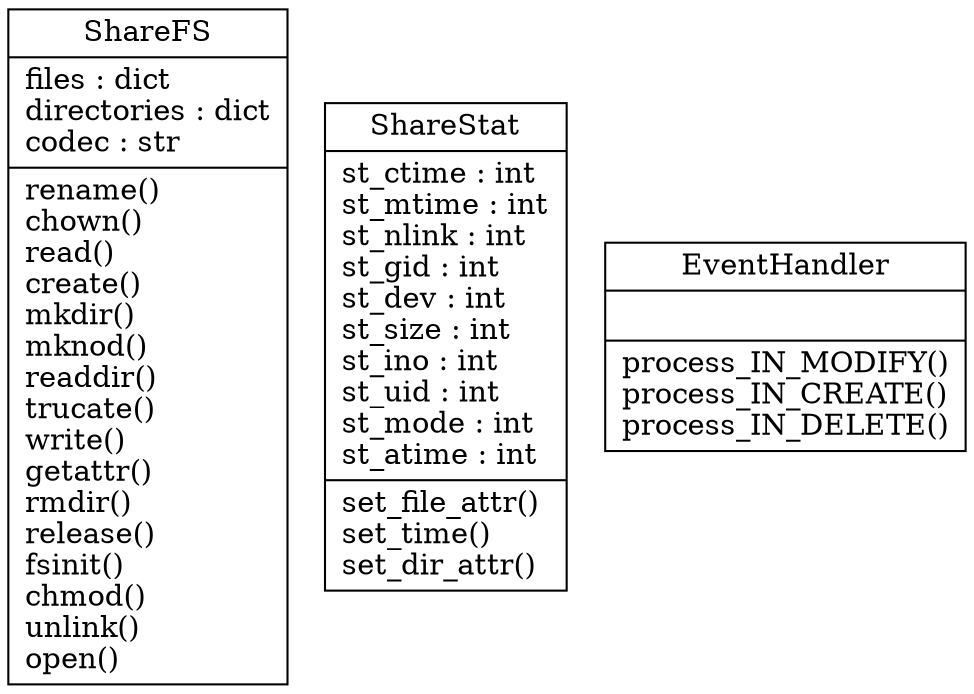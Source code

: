 digraph "classes_No_Name" {
charset="utf-8"
rankdir=BT
"4" [shape="record", label="{ShareFS|files : dict\ldirectories : dict\lcodec : str\l|rename()\lchown()\lread()\lcreate()\lmkdir()\lmknod()\lreaddir()\ltrucate()\lwrite()\lgetattr()\lrmdir()\lrelease()\lfsinit()\lchmod()\lunlink()\lopen()\l}"];
"5" [shape="record", label="{ShareStat|st_ctime : int\lst_mtime : int\lst_nlink : int\lst_gid : int\lst_dev : int\lst_size : int\lst_ino : int\lst_uid : int\lst_mode : int\lst_atime : int\l|set_file_attr()\lset_time()\lset_dir_attr()\l}"];
"13" [shape="record", label="{EventHandler|\l|process_IN_MODIFY()\lprocess_IN_CREATE()\lprocess_IN_DELETE()\l}"];
}
